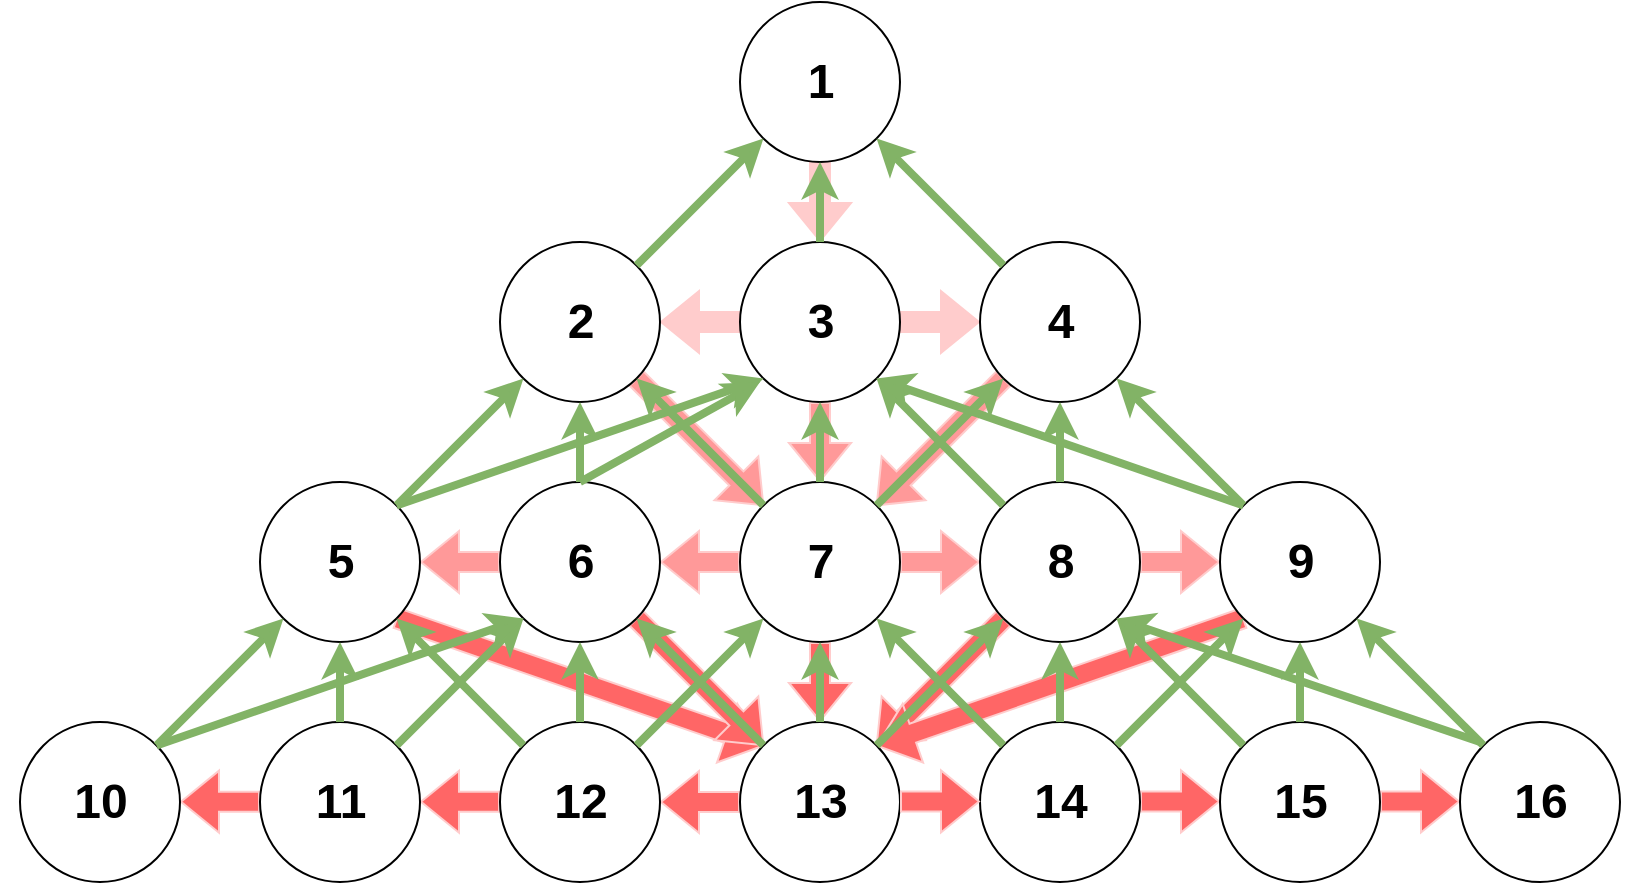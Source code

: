 <mxfile version="25.0.3">
  <diagram name="Страница — 1" id="iwtBzNyH_4DZ5jOQD0vN">
    <mxGraphModel dx="2194" dy="813" grid="1" gridSize="10" guides="1" tooltips="1" connect="1" arrows="1" fold="1" page="1" pageScale="1" pageWidth="827" pageHeight="1169" math="0" shadow="0">
      <root>
        <mxCell id="0" />
        <mxCell id="1" parent="0" />
        <mxCell id="U12bcbfDI1m44Yr_7txC-197" value="" style="shape=flexArrow;endArrow=classic;html=1;rounded=0;exitX=0.5;exitY=1;exitDx=0;exitDy=0;entryX=0.5;entryY=0;entryDx=0;entryDy=0;fillColor=#FFCCCC;strokeColor=#FFCCCC;" parent="1" edge="1">
          <mxGeometry width="50" height="50" relative="1" as="geometry">
            <mxPoint x="400" y="280" as="sourcePoint" />
            <mxPoint x="400" y="320" as="targetPoint" />
          </mxGeometry>
        </mxCell>
        <mxCell id="U12bcbfDI1m44Yr_7txC-198" value="" style="shape=flexArrow;endArrow=classic;html=1;rounded=0;exitX=0;exitY=0.5;exitDx=0;exitDy=0;entryX=1;entryY=0.5;entryDx=0;entryDy=0;fillColor=#FFCCCC;strokeColor=#FFCCCC;" parent="1" edge="1">
          <mxGeometry width="50" height="50" relative="1" as="geometry">
            <mxPoint x="360" y="360" as="sourcePoint" />
            <mxPoint x="320" y="360" as="targetPoint" />
          </mxGeometry>
        </mxCell>
        <mxCell id="U12bcbfDI1m44Yr_7txC-199" value="" style="shape=flexArrow;endArrow=classic;html=1;rounded=0;exitX=1;exitY=0.5;exitDx=0;exitDy=0;fillColor=#FFCCCC;strokeColor=#FFCCCC;" parent="1" edge="1">
          <mxGeometry width="50" height="50" relative="1" as="geometry">
            <mxPoint x="440" y="360" as="sourcePoint" />
            <mxPoint x="480" y="360" as="targetPoint" />
          </mxGeometry>
        </mxCell>
        <mxCell id="U12bcbfDI1m44Yr_7txC-200" value="" style="shape=flexArrow;endArrow=classic;html=1;rounded=0;exitX=0.5;exitY=1;exitDx=0;exitDy=0;entryX=0.5;entryY=0;entryDx=0;entryDy=0;fillColor=#FF9999;strokeColor=#FFCCCC;gradientColor=none;fillStyle=solid;" parent="1" edge="1">
          <mxGeometry width="50" height="50" relative="1" as="geometry">
            <mxPoint x="400" y="400" as="sourcePoint" />
            <mxPoint x="400" y="440" as="targetPoint" />
          </mxGeometry>
        </mxCell>
        <mxCell id="U12bcbfDI1m44Yr_7txC-201" value="" style="shape=flexArrow;endArrow=classic;html=1;rounded=0;exitX=1;exitY=1;exitDx=0;exitDy=0;entryX=0;entryY=0;entryDx=0;entryDy=0;fillColor=#FF9999;strokeColor=#FFCCCC;gradientColor=none;fillStyle=solid;" parent="1" edge="1">
          <mxGeometry width="50" height="50" relative="1" as="geometry">
            <mxPoint x="308" y="388" as="sourcePoint" />
            <mxPoint x="372" y="452" as="targetPoint" />
          </mxGeometry>
        </mxCell>
        <mxCell id="U12bcbfDI1m44Yr_7txC-202" value="" style="shape=flexArrow;endArrow=classic;html=1;rounded=0;exitX=0;exitY=1;exitDx=0;exitDy=0;fillColor=#FF9999;strokeColor=#FFCCCC;gradientColor=none;fillStyle=solid;" parent="1" edge="1">
          <mxGeometry width="50" height="50" relative="1" as="geometry">
            <mxPoint x="492" y="388" as="sourcePoint" />
            <mxPoint x="428" y="452" as="targetPoint" />
          </mxGeometry>
        </mxCell>
        <mxCell id="U12bcbfDI1m44Yr_7txC-203" value="" style="shape=flexArrow;endArrow=classic;html=1;rounded=0;exitX=0;exitY=0.5;exitDx=0;exitDy=0;fillColor=#FF9999;strokeColor=#FFCCCC;" parent="1" edge="1">
          <mxGeometry width="50" height="50" relative="1" as="geometry">
            <mxPoint x="360" y="480" as="sourcePoint" />
            <mxPoint x="320" y="480" as="targetPoint" />
          </mxGeometry>
        </mxCell>
        <mxCell id="U12bcbfDI1m44Yr_7txC-204" value="" style="shape=flexArrow;endArrow=classic;html=1;rounded=0;exitX=0;exitY=0.5;exitDx=0;exitDy=0;entryX=1;entryY=0.5;entryDx=0;entryDy=0;fillColor=#FF9999;strokeColor=#FFCCCC;" parent="1" edge="1">
          <mxGeometry width="50" height="50" relative="1" as="geometry">
            <mxPoint x="240" y="480" as="sourcePoint" />
            <mxPoint x="200" y="480" as="targetPoint" />
          </mxGeometry>
        </mxCell>
        <mxCell id="U12bcbfDI1m44Yr_7txC-205" value="" style="shape=flexArrow;endArrow=classic;html=1;rounded=0;entryX=0;entryY=0.5;entryDx=0;entryDy=0;exitX=1;exitY=0.5;exitDx=0;exitDy=0;fillColor=#FF9999;strokeColor=#FFCCCC;" parent="1" edge="1">
          <mxGeometry width="50" height="50" relative="1" as="geometry">
            <mxPoint x="440" y="480" as="sourcePoint" />
            <mxPoint x="480" y="480" as="targetPoint" />
          </mxGeometry>
        </mxCell>
        <mxCell id="U12bcbfDI1m44Yr_7txC-206" value="" style="shape=flexArrow;endArrow=classic;html=1;rounded=0;entryX=0;entryY=0.5;entryDx=0;entryDy=0;exitX=1;exitY=0.5;exitDx=0;exitDy=0;fillColor=#FF9999;strokeColor=#FFCCCC;" parent="1" edge="1">
          <mxGeometry width="50" height="50" relative="1" as="geometry">
            <mxPoint x="560" y="480" as="sourcePoint" />
            <mxPoint x="600" y="480" as="targetPoint" />
          </mxGeometry>
        </mxCell>
        <mxCell id="U12bcbfDI1m44Yr_7txC-207" value="" style="shape=flexArrow;endArrow=classic;html=1;rounded=0;exitX=1;exitY=1;exitDx=0;exitDy=0;entryX=0;entryY=0;entryDx=0;entryDy=0;fillColor=#FF6666;strokeColor=#FFCCCC;" parent="1" edge="1">
          <mxGeometry width="50" height="50" relative="1" as="geometry">
            <mxPoint x="188" y="508" as="sourcePoint" />
            <mxPoint x="372" y="572" as="targetPoint" />
          </mxGeometry>
        </mxCell>
        <mxCell id="U12bcbfDI1m44Yr_7txC-208" value="" style="shape=flexArrow;endArrow=classic;html=1;rounded=0;exitX=1;exitY=1;exitDx=0;exitDy=0;entryX=0;entryY=0;entryDx=0;entryDy=0;fillColor=#FF6666;strokeColor=#FFCCCC;" parent="1" edge="1">
          <mxGeometry width="50" height="50" relative="1" as="geometry">
            <mxPoint x="308" y="508" as="sourcePoint" />
            <mxPoint x="372" y="572" as="targetPoint" />
          </mxGeometry>
        </mxCell>
        <mxCell id="U12bcbfDI1m44Yr_7txC-209" value="" style="shape=flexArrow;endArrow=classic;html=1;rounded=0;exitX=0.5;exitY=1;exitDx=0;exitDy=0;entryX=0.5;entryY=0;entryDx=0;entryDy=0;fillColor=#FF6666;strokeColor=#FFCCCC;" parent="1" edge="1">
          <mxGeometry width="50" height="50" relative="1" as="geometry">
            <mxPoint x="400" y="520" as="sourcePoint" />
            <mxPoint x="400" y="560" as="targetPoint" />
          </mxGeometry>
        </mxCell>
        <mxCell id="U12bcbfDI1m44Yr_7txC-210" value="" style="shape=flexArrow;endArrow=classic;html=1;rounded=0;entryX=1;entryY=0;entryDx=0;entryDy=0;exitX=0;exitY=1;exitDx=0;exitDy=0;fillColor=#FF6666;strokeColor=#FFCCCC;" parent="1" edge="1">
          <mxGeometry width="50" height="50" relative="1" as="geometry">
            <mxPoint x="492" y="508" as="sourcePoint" />
            <mxPoint x="428" y="572" as="targetPoint" />
          </mxGeometry>
        </mxCell>
        <mxCell id="U12bcbfDI1m44Yr_7txC-211" value="" style="shape=flexArrow;endArrow=classic;html=1;rounded=0;entryX=1;entryY=0;entryDx=0;entryDy=0;exitX=0;exitY=1;exitDx=0;exitDy=0;fillColor=#FF6666;strokeColor=#FFCCCC;" parent="1" edge="1">
          <mxGeometry width="50" height="50" relative="1" as="geometry">
            <mxPoint x="612" y="508" as="sourcePoint" />
            <mxPoint x="428" y="572" as="targetPoint" />
          </mxGeometry>
        </mxCell>
        <mxCell id="U12bcbfDI1m44Yr_7txC-212" value="" style="shape=flexArrow;endArrow=classic;html=1;rounded=0;entryX=1;entryY=0.5;entryDx=0;entryDy=0;exitX=0;exitY=0.5;exitDx=0;exitDy=0;fillColor=#FF6666;strokeColor=#FFCCCC;" parent="1" edge="1">
          <mxGeometry width="50" height="50" relative="1" as="geometry">
            <mxPoint x="360" y="600" as="sourcePoint" />
            <mxPoint x="320" y="600" as="targetPoint" />
          </mxGeometry>
        </mxCell>
        <mxCell id="U12bcbfDI1m44Yr_7txC-213" value="" style="shape=flexArrow;endArrow=classic;html=1;rounded=0;exitX=0;exitY=0.5;exitDx=0;exitDy=0;entryX=1;entryY=0.5;entryDx=0;entryDy=0;fillColor=#FF6666;strokeColor=#FFCCCC;" parent="1" edge="1">
          <mxGeometry width="50" height="50" relative="1" as="geometry">
            <mxPoint x="240" y="599.88" as="sourcePoint" />
            <mxPoint x="200" y="599.88" as="targetPoint" />
          </mxGeometry>
        </mxCell>
        <mxCell id="U12bcbfDI1m44Yr_7txC-214" value="" style="shape=flexArrow;endArrow=classic;html=1;rounded=0;exitX=0;exitY=0.5;exitDx=0;exitDy=0;entryX=1;entryY=0.5;entryDx=0;entryDy=0;fillColor=#FF6666;strokeColor=#FFCCCC;" parent="1" edge="1">
          <mxGeometry width="50" height="50" relative="1" as="geometry">
            <mxPoint x="120" y="599.86" as="sourcePoint" />
            <mxPoint x="80" y="599.86" as="targetPoint" />
          </mxGeometry>
        </mxCell>
        <mxCell id="U12bcbfDI1m44Yr_7txC-216" value="" style="shape=flexArrow;endArrow=classic;html=1;rounded=0;entryX=0;entryY=0.5;entryDx=0;entryDy=0;exitX=1;exitY=0.5;exitDx=0;exitDy=0;fillColor=#FF6666;strokeColor=#FFCCCC;" parent="1" edge="1">
          <mxGeometry width="50" height="50" relative="1" as="geometry">
            <mxPoint x="560" y="599.71" as="sourcePoint" />
            <mxPoint x="600" y="599.71" as="targetPoint" />
          </mxGeometry>
        </mxCell>
        <mxCell id="U12bcbfDI1m44Yr_7txC-217" value="" style="shape=flexArrow;endArrow=classic;html=1;rounded=0;entryX=0;entryY=0.5;entryDx=0;entryDy=0;exitX=1;exitY=0.5;exitDx=0;exitDy=0;fillColor=#FF6666;strokeColor=#FFCCCC;" parent="1" edge="1">
          <mxGeometry width="50" height="50" relative="1" as="geometry">
            <mxPoint x="680" y="599.71" as="sourcePoint" />
            <mxPoint x="720" y="599.71" as="targetPoint" />
          </mxGeometry>
        </mxCell>
        <mxCell id="U12bcbfDI1m44Yr_7txC-1" value="" style="ellipse;whiteSpace=wrap;html=1;aspect=fixed;" parent="1" vertex="1">
          <mxGeometry x="120" y="440" width="80" height="80" as="geometry" />
        </mxCell>
        <mxCell id="U12bcbfDI1m44Yr_7txC-2" value="" style="ellipse;whiteSpace=wrap;html=1;aspect=fixed;" parent="1" vertex="1">
          <mxGeometry x="360" y="440" width="80" height="80" as="geometry" />
        </mxCell>
        <mxCell id="U12bcbfDI1m44Yr_7txC-3" value="" style="ellipse;whiteSpace=wrap;html=1;aspect=fixed;" parent="1" vertex="1">
          <mxGeometry x="480" y="440" width="80" height="80" as="geometry" />
        </mxCell>
        <mxCell id="U12bcbfDI1m44Yr_7txC-4" value="" style="ellipse;whiteSpace=wrap;html=1;aspect=fixed;" parent="1" vertex="1">
          <mxGeometry x="600" y="440" width="80" height="80" as="geometry" />
        </mxCell>
        <mxCell id="U12bcbfDI1m44Yr_7txC-5" value="" style="ellipse;whiteSpace=wrap;html=1;aspect=fixed;" parent="1" vertex="1">
          <mxGeometry x="240" y="440" width="80" height="80" as="geometry" />
        </mxCell>
        <mxCell id="U12bcbfDI1m44Yr_7txC-6" value="" style="ellipse;whiteSpace=wrap;html=1;aspect=fixed;" parent="1" vertex="1">
          <mxGeometry x="240" y="320" width="80" height="80" as="geometry" />
        </mxCell>
        <mxCell id="U12bcbfDI1m44Yr_7txC-7" value="" style="ellipse;whiteSpace=wrap;html=1;aspect=fixed;" parent="1" vertex="1">
          <mxGeometry x="360" y="320" width="80" height="80" as="geometry" />
        </mxCell>
        <mxCell id="U12bcbfDI1m44Yr_7txC-8" value="" style="ellipse;whiteSpace=wrap;html=1;aspect=fixed;" parent="1" vertex="1">
          <mxGeometry x="480" y="320" width="80" height="80" as="geometry" />
        </mxCell>
        <mxCell id="U12bcbfDI1m44Yr_7txC-9" value="" style="ellipse;whiteSpace=wrap;html=1;aspect=fixed;" parent="1" vertex="1">
          <mxGeometry x="360" y="200" width="80" height="80" as="geometry" />
        </mxCell>
        <mxCell id="U12bcbfDI1m44Yr_7txC-10" value="" style="ellipse;whiteSpace=wrap;html=1;aspect=fixed;" parent="1" vertex="1">
          <mxGeometry y="560" width="80" height="80" as="geometry" />
        </mxCell>
        <mxCell id="U12bcbfDI1m44Yr_7txC-11" value="" style="ellipse;whiteSpace=wrap;html=1;aspect=fixed;" parent="1" vertex="1">
          <mxGeometry x="120" y="560" width="80" height="80" as="geometry" />
        </mxCell>
        <mxCell id="U12bcbfDI1m44Yr_7txC-12" value="" style="ellipse;whiteSpace=wrap;html=1;aspect=fixed;" parent="1" vertex="1">
          <mxGeometry x="240" y="560" width="80" height="80" as="geometry" />
        </mxCell>
        <mxCell id="U12bcbfDI1m44Yr_7txC-13" value="" style="ellipse;whiteSpace=wrap;html=1;aspect=fixed;" parent="1" vertex="1">
          <mxGeometry x="360" y="560" width="80" height="80" as="geometry" />
        </mxCell>
        <mxCell id="U12bcbfDI1m44Yr_7txC-14" value="" style="ellipse;whiteSpace=wrap;html=1;aspect=fixed;" parent="1" vertex="1">
          <mxGeometry x="480" y="560" width="80" height="80" as="geometry" />
        </mxCell>
        <mxCell id="U12bcbfDI1m44Yr_7txC-15" value="" style="ellipse;whiteSpace=wrap;html=1;aspect=fixed;" parent="1" vertex="1">
          <mxGeometry x="600" y="560" width="80" height="80" as="geometry" />
        </mxCell>
        <mxCell id="U12bcbfDI1m44Yr_7txC-16" value="" style="ellipse;whiteSpace=wrap;html=1;aspect=fixed;" parent="1" vertex="1">
          <mxGeometry x="720" y="560" width="80" height="80" as="geometry" />
        </mxCell>
        <mxCell id="U12bcbfDI1m44Yr_7txC-19" value="" style="endArrow=classic;html=1;rounded=0;exitX=1;exitY=0;exitDx=0;exitDy=0;fillColor=#d5e8d4;strokeColor=#82b366;strokeWidth=4;" parent="1" source="U12bcbfDI1m44Yr_7txC-11" target="U12bcbfDI1m44Yr_7txC-5" edge="1">
          <mxGeometry width="50" height="50" relative="1" as="geometry">
            <mxPoint x="390" y="510" as="sourcePoint" />
            <mxPoint x="440" y="460" as="targetPoint" />
          </mxGeometry>
        </mxCell>
        <mxCell id="U12bcbfDI1m44Yr_7txC-20" value="" style="endArrow=classic;html=1;rounded=0;exitX=1;exitY=0;exitDx=0;exitDy=0;entryX=0;entryY=1;entryDx=0;entryDy=0;fillColor=#d5e8d4;strokeColor=#82b366;strokeWidth=4;" parent="1" source="U12bcbfDI1m44Yr_7txC-10" target="U12bcbfDI1m44Yr_7txC-1" edge="1">
          <mxGeometry width="50" height="50" relative="1" as="geometry">
            <mxPoint x="390" y="510" as="sourcePoint" />
            <mxPoint x="440" y="460" as="targetPoint" />
          </mxGeometry>
        </mxCell>
        <mxCell id="U12bcbfDI1m44Yr_7txC-21" value="" style="endArrow=classic;html=1;rounded=0;exitX=1;exitY=0;exitDx=0;exitDy=0;entryX=0;entryY=1;entryDx=0;entryDy=0;fillColor=#d5e8d4;strokeColor=#82b366;strokeWidth=4;" parent="1" source="U12bcbfDI1m44Yr_7txC-10" target="U12bcbfDI1m44Yr_7txC-5" edge="1">
          <mxGeometry width="50" height="50" relative="1" as="geometry">
            <mxPoint x="390" y="510" as="sourcePoint" />
            <mxPoint x="440" y="460" as="targetPoint" />
          </mxGeometry>
        </mxCell>
        <mxCell id="U12bcbfDI1m44Yr_7txC-22" value="" style="endArrow=classic;html=1;rounded=0;exitX=0.5;exitY=0;exitDx=0;exitDy=0;entryX=0.5;entryY=1;entryDx=0;entryDy=0;fillColor=#d5e8d4;strokeColor=#82b366;strokeWidth=4;" parent="1" source="U12bcbfDI1m44Yr_7txC-11" target="U12bcbfDI1m44Yr_7txC-1" edge="1">
          <mxGeometry width="50" height="50" relative="1" as="geometry">
            <mxPoint x="390" y="510" as="sourcePoint" />
            <mxPoint x="440" y="460" as="targetPoint" />
          </mxGeometry>
        </mxCell>
        <mxCell id="U12bcbfDI1m44Yr_7txC-23" value="" style="endArrow=classic;html=1;rounded=0;exitX=0.5;exitY=0;exitDx=0;exitDy=0;entryX=0.5;entryY=1;entryDx=0;entryDy=0;fillColor=#d5e8d4;strokeColor=#82b366;strokeWidth=4;" parent="1" source="U12bcbfDI1m44Yr_7txC-12" target="U12bcbfDI1m44Yr_7txC-5" edge="1">
          <mxGeometry width="50" height="50" relative="1" as="geometry">
            <mxPoint x="390" y="510" as="sourcePoint" />
            <mxPoint x="440" y="460" as="targetPoint" />
          </mxGeometry>
        </mxCell>
        <mxCell id="U12bcbfDI1m44Yr_7txC-24" value="" style="endArrow=classic;html=1;rounded=0;exitX=1;exitY=0;exitDx=0;exitDy=0;entryX=0;entryY=1;entryDx=0;entryDy=0;fillColor=#d5e8d4;strokeColor=#82b366;strokeWidth=4;" parent="1" source="U12bcbfDI1m44Yr_7txC-12" target="U12bcbfDI1m44Yr_7txC-2" edge="1">
          <mxGeometry width="50" height="50" relative="1" as="geometry">
            <mxPoint x="390" y="510" as="sourcePoint" />
            <mxPoint x="370" y="520" as="targetPoint" />
          </mxGeometry>
        </mxCell>
        <mxCell id="U12bcbfDI1m44Yr_7txC-25" value="" style="endArrow=classic;html=1;rounded=0;exitX=0.5;exitY=0;exitDx=0;exitDy=0;entryX=0.5;entryY=1;entryDx=0;entryDy=0;fillColor=#d5e8d4;strokeColor=#82b366;strokeWidth=4;" parent="1" source="U12bcbfDI1m44Yr_7txC-13" target="U12bcbfDI1m44Yr_7txC-2" edge="1">
          <mxGeometry width="50" height="50" relative="1" as="geometry">
            <mxPoint x="390" y="510" as="sourcePoint" />
            <mxPoint x="440" y="460" as="targetPoint" />
          </mxGeometry>
        </mxCell>
        <mxCell id="U12bcbfDI1m44Yr_7txC-26" value="" style="endArrow=classic;html=1;rounded=0;exitX=1;exitY=0;exitDx=0;exitDy=0;fillColor=#d5e8d4;strokeColor=#82b366;strokeWidth=4;" parent="1" source="U12bcbfDI1m44Yr_7txC-13" target="U12bcbfDI1m44Yr_7txC-3" edge="1">
          <mxGeometry width="50" height="50" relative="1" as="geometry">
            <mxPoint x="390" y="510" as="sourcePoint" />
            <mxPoint x="440" y="460" as="targetPoint" />
          </mxGeometry>
        </mxCell>
        <mxCell id="U12bcbfDI1m44Yr_7txC-27" value="" style="endArrow=classic;html=1;rounded=0;exitX=0;exitY=0;exitDx=0;exitDy=0;entryX=1;entryY=1;entryDx=0;entryDy=0;fillColor=#d5e8d4;strokeColor=#82b366;strokeWidth=4;" parent="1" source="U12bcbfDI1m44Yr_7txC-13" target="U12bcbfDI1m44Yr_7txC-5" edge="1">
          <mxGeometry width="50" height="50" relative="1" as="geometry">
            <mxPoint x="390" y="510" as="sourcePoint" />
            <mxPoint x="440" y="460" as="targetPoint" />
          </mxGeometry>
        </mxCell>
        <mxCell id="U12bcbfDI1m44Yr_7txC-28" value="" style="endArrow=classic;html=1;rounded=0;exitX=0.5;exitY=0;exitDx=0;exitDy=0;entryX=0.5;entryY=1;entryDx=0;entryDy=0;fillColor=#d5e8d4;strokeColor=#82b366;strokeWidth=4;" parent="1" source="U12bcbfDI1m44Yr_7txC-14" target="U12bcbfDI1m44Yr_7txC-3" edge="1">
          <mxGeometry width="50" height="50" relative="1" as="geometry">
            <mxPoint x="390" y="510" as="sourcePoint" />
            <mxPoint x="440" y="460" as="targetPoint" />
          </mxGeometry>
        </mxCell>
        <mxCell id="U12bcbfDI1m44Yr_7txC-29" value="" style="endArrow=classic;html=1;rounded=0;fillColor=#d5e8d4;strokeColor=#82b366;strokeWidth=4;" parent="1" source="U12bcbfDI1m44Yr_7txC-14" target="U12bcbfDI1m44Yr_7txC-2" edge="1">
          <mxGeometry width="50" height="50" relative="1" as="geometry">
            <mxPoint x="390" y="510" as="sourcePoint" />
            <mxPoint x="440" y="460" as="targetPoint" />
          </mxGeometry>
        </mxCell>
        <mxCell id="U12bcbfDI1m44Yr_7txC-32" value="" style="endArrow=classic;html=1;rounded=0;exitX=1;exitY=0;exitDx=0;exitDy=0;entryX=0;entryY=1;entryDx=0;entryDy=0;fillColor=#d5e8d4;strokeColor=#82b366;strokeWidth=4;" parent="1" source="U12bcbfDI1m44Yr_7txC-14" target="U12bcbfDI1m44Yr_7txC-4" edge="1">
          <mxGeometry width="50" height="50" relative="1" as="geometry">
            <mxPoint x="390" y="510" as="sourcePoint" />
            <mxPoint x="440" y="460" as="targetPoint" />
          </mxGeometry>
        </mxCell>
        <mxCell id="U12bcbfDI1m44Yr_7txC-33" value="" style="endArrow=classic;html=1;rounded=0;exitX=0;exitY=0;exitDx=0;exitDy=0;fillColor=#d5e8d4;strokeColor=#82b366;strokeWidth=4;" parent="1" source="U12bcbfDI1m44Yr_7txC-12" target="U12bcbfDI1m44Yr_7txC-1" edge="1">
          <mxGeometry width="50" height="50" relative="1" as="geometry">
            <mxPoint x="390" y="510" as="sourcePoint" />
            <mxPoint x="440" y="460" as="targetPoint" />
          </mxGeometry>
        </mxCell>
        <mxCell id="U12bcbfDI1m44Yr_7txC-34" value="" style="endArrow=classic;html=1;rounded=0;exitX=0;exitY=0;exitDx=0;exitDy=0;fillColor=#d5e8d4;strokeColor=#82b366;strokeWidth=4;" parent="1" source="U12bcbfDI1m44Yr_7txC-15" target="U12bcbfDI1m44Yr_7txC-3" edge="1">
          <mxGeometry width="50" height="50" relative="1" as="geometry">
            <mxPoint x="390" y="510" as="sourcePoint" />
            <mxPoint x="440" y="460" as="targetPoint" />
          </mxGeometry>
        </mxCell>
        <mxCell id="U12bcbfDI1m44Yr_7txC-35" value="" style="endArrow=classic;html=1;rounded=0;exitX=0.5;exitY=0;exitDx=0;exitDy=0;entryX=0.5;entryY=1;entryDx=0;entryDy=0;fillColor=#d5e8d4;strokeColor=#82b366;strokeWidth=4;" parent="1" source="U12bcbfDI1m44Yr_7txC-15" target="U12bcbfDI1m44Yr_7txC-4" edge="1">
          <mxGeometry width="50" height="50" relative="1" as="geometry">
            <mxPoint x="390" y="510" as="sourcePoint" />
            <mxPoint x="440" y="460" as="targetPoint" />
          </mxGeometry>
        </mxCell>
        <mxCell id="U12bcbfDI1m44Yr_7txC-36" value="" style="endArrow=classic;html=1;rounded=0;exitX=0;exitY=0;exitDx=0;exitDy=0;fillColor=#d5e8d4;strokeColor=#82b366;strokeWidth=4;" parent="1" source="U12bcbfDI1m44Yr_7txC-16" target="U12bcbfDI1m44Yr_7txC-4" edge="1">
          <mxGeometry width="50" height="50" relative="1" as="geometry">
            <mxPoint x="390" y="510" as="sourcePoint" />
            <mxPoint x="440" y="460" as="targetPoint" />
          </mxGeometry>
        </mxCell>
        <mxCell id="U12bcbfDI1m44Yr_7txC-37" value="" style="endArrow=classic;html=1;rounded=0;entryX=1;entryY=1;entryDx=0;entryDy=0;fillColor=#d5e8d4;strokeColor=#82b366;strokeWidth=4;" parent="1" target="U12bcbfDI1m44Yr_7txC-3" edge="1">
          <mxGeometry width="50" height="50" relative="1" as="geometry">
            <mxPoint x="730" y="570" as="sourcePoint" />
            <mxPoint x="440" y="460" as="targetPoint" />
          </mxGeometry>
        </mxCell>
        <mxCell id="U12bcbfDI1m44Yr_7txC-38" value="" style="endArrow=classic;html=1;rounded=0;exitX=1;exitY=0;exitDx=0;exitDy=0;fillColor=#d5e8d4;strokeColor=#82b366;strokeWidth=4;" parent="1" source="U12bcbfDI1m44Yr_7txC-1" target="U12bcbfDI1m44Yr_7txC-6" edge="1">
          <mxGeometry width="50" height="50" relative="1" as="geometry">
            <mxPoint x="390" y="510" as="sourcePoint" />
            <mxPoint x="440" y="460" as="targetPoint" />
          </mxGeometry>
        </mxCell>
        <mxCell id="U12bcbfDI1m44Yr_7txC-39" value="" style="endArrow=classic;html=1;rounded=0;exitX=1;exitY=0;exitDx=0;exitDy=0;entryX=0;entryY=1;entryDx=0;entryDy=0;fillColor=#d5e8d4;strokeColor=#82b366;strokeWidth=4;" parent="1" source="U12bcbfDI1m44Yr_7txC-1" target="U12bcbfDI1m44Yr_7txC-7" edge="1">
          <mxGeometry width="50" height="50" relative="1" as="geometry">
            <mxPoint x="390" y="510" as="sourcePoint" />
            <mxPoint x="440" y="460" as="targetPoint" />
          </mxGeometry>
        </mxCell>
        <mxCell id="U12bcbfDI1m44Yr_7txC-40" value="" style="endArrow=classic;html=1;rounded=0;exitX=0.5;exitY=0;exitDx=0;exitDy=0;entryX=0.5;entryY=1;entryDx=0;entryDy=0;fillColor=#d5e8d4;strokeColor=#82b366;strokeWidth=4;" parent="1" source="U12bcbfDI1m44Yr_7txC-5" target="U12bcbfDI1m44Yr_7txC-6" edge="1">
          <mxGeometry width="50" height="50" relative="1" as="geometry">
            <mxPoint x="390" y="510" as="sourcePoint" />
            <mxPoint x="440" y="460" as="targetPoint" />
          </mxGeometry>
        </mxCell>
        <mxCell id="U12bcbfDI1m44Yr_7txC-41" value="" style="endArrow=classic;html=1;rounded=0;exitX=0.5;exitY=0;exitDx=0;exitDy=0;fillColor=#d5e8d4;strokeColor=#82b366;strokeWidth=4;" parent="1" source="U12bcbfDI1m44Yr_7txC-5" edge="1">
          <mxGeometry width="50" height="50" relative="1" as="geometry">
            <mxPoint x="390" y="510" as="sourcePoint" />
            <mxPoint x="370" y="390" as="targetPoint" />
          </mxGeometry>
        </mxCell>
        <mxCell id="U12bcbfDI1m44Yr_7txC-42" value="" style="endArrow=classic;html=1;rounded=0;exitX=0;exitY=0;exitDx=0;exitDy=0;entryX=1;entryY=1;entryDx=0;entryDy=0;fillColor=#d5e8d4;strokeColor=#82b366;strokeWidth=4;" parent="1" source="U12bcbfDI1m44Yr_7txC-2" target="U12bcbfDI1m44Yr_7txC-6" edge="1">
          <mxGeometry width="50" height="50" relative="1" as="geometry">
            <mxPoint x="390" y="510" as="sourcePoint" />
            <mxPoint x="440" y="460" as="targetPoint" />
          </mxGeometry>
        </mxCell>
        <mxCell id="U12bcbfDI1m44Yr_7txC-43" value="" style="endArrow=classic;html=1;rounded=0;exitX=0.5;exitY=0;exitDx=0;exitDy=0;entryX=0.5;entryY=1;entryDx=0;entryDy=0;fillColor=#d5e8d4;strokeColor=#82b366;strokeWidth=4;" parent="1" source="U12bcbfDI1m44Yr_7txC-2" target="U12bcbfDI1m44Yr_7txC-7" edge="1">
          <mxGeometry width="50" height="50" relative="1" as="geometry">
            <mxPoint x="390" y="510" as="sourcePoint" />
            <mxPoint x="440" y="460" as="targetPoint" />
          </mxGeometry>
        </mxCell>
        <mxCell id="U12bcbfDI1m44Yr_7txC-44" value="" style="endArrow=classic;html=1;rounded=0;exitX=1;exitY=0;exitDx=0;exitDy=0;fillColor=#d5e8d4;strokeColor=#82b366;strokeWidth=4;" parent="1" source="U12bcbfDI1m44Yr_7txC-2" target="U12bcbfDI1m44Yr_7txC-8" edge="1">
          <mxGeometry width="50" height="50" relative="1" as="geometry">
            <mxPoint x="390" y="510" as="sourcePoint" />
            <mxPoint x="440" y="460" as="targetPoint" />
          </mxGeometry>
        </mxCell>
        <mxCell id="U12bcbfDI1m44Yr_7txC-45" value="" style="endArrow=classic;html=1;rounded=0;exitX=0;exitY=0;exitDx=0;exitDy=0;fillColor=#d5e8d4;strokeColor=#82b366;strokeWidth=4;" parent="1" source="U12bcbfDI1m44Yr_7txC-3" target="U12bcbfDI1m44Yr_7txC-7" edge="1">
          <mxGeometry width="50" height="50" relative="1" as="geometry">
            <mxPoint x="390" y="510" as="sourcePoint" />
            <mxPoint x="440" y="460" as="targetPoint" />
          </mxGeometry>
        </mxCell>
        <mxCell id="U12bcbfDI1m44Yr_7txC-46" value="" style="endArrow=classic;html=1;rounded=0;exitX=0.5;exitY=0;exitDx=0;exitDy=0;entryX=0.5;entryY=1;entryDx=0;entryDy=0;fillColor=#d5e8d4;strokeColor=#82b366;strokeWidth=4;" parent="1" source="U12bcbfDI1m44Yr_7txC-3" target="U12bcbfDI1m44Yr_7txC-8" edge="1">
          <mxGeometry width="50" height="50" relative="1" as="geometry">
            <mxPoint x="390" y="510" as="sourcePoint" />
            <mxPoint x="440" y="460" as="targetPoint" />
          </mxGeometry>
        </mxCell>
        <mxCell id="U12bcbfDI1m44Yr_7txC-47" value="" style="endArrow=classic;html=1;rounded=0;exitX=0;exitY=0;exitDx=0;exitDy=0;fillColor=#d5e8d4;strokeColor=#82b366;strokeWidth=4;" parent="1" source="U12bcbfDI1m44Yr_7txC-4" target="U12bcbfDI1m44Yr_7txC-8" edge="1">
          <mxGeometry width="50" height="50" relative="1" as="geometry">
            <mxPoint x="390" y="510" as="sourcePoint" />
            <mxPoint x="440" y="460" as="targetPoint" />
          </mxGeometry>
        </mxCell>
        <mxCell id="U12bcbfDI1m44Yr_7txC-48" value="" style="endArrow=classic;html=1;rounded=0;exitX=0;exitY=0;exitDx=0;exitDy=0;entryX=1;entryY=1;entryDx=0;entryDy=0;fillColor=#d5e8d4;strokeColor=#82b366;strokeWidth=4;" parent="1" source="U12bcbfDI1m44Yr_7txC-4" target="U12bcbfDI1m44Yr_7txC-7" edge="1">
          <mxGeometry width="50" height="50" relative="1" as="geometry">
            <mxPoint x="390" y="510" as="sourcePoint" />
            <mxPoint x="440" y="460" as="targetPoint" />
          </mxGeometry>
        </mxCell>
        <mxCell id="U12bcbfDI1m44Yr_7txC-49" value="" style="endArrow=classic;html=1;rounded=0;exitX=1;exitY=0;exitDx=0;exitDy=0;fillColor=#d5e8d4;strokeColor=#82b366;strokeWidth=4;" parent="1" source="U12bcbfDI1m44Yr_7txC-6" target="U12bcbfDI1m44Yr_7txC-9" edge="1">
          <mxGeometry width="50" height="50" relative="1" as="geometry">
            <mxPoint x="390" y="510" as="sourcePoint" />
            <mxPoint x="440" y="460" as="targetPoint" />
          </mxGeometry>
        </mxCell>
        <mxCell id="U12bcbfDI1m44Yr_7txC-50" value="" style="endArrow=classic;html=1;rounded=0;entryX=0.5;entryY=1;entryDx=0;entryDy=0;exitX=0.5;exitY=0;exitDx=0;exitDy=0;fillColor=#d5e8d4;strokeColor=#82b366;strokeWidth=4;" parent="1" source="U12bcbfDI1m44Yr_7txC-7" target="U12bcbfDI1m44Yr_7txC-9" edge="1">
          <mxGeometry width="50" height="50" relative="1" as="geometry">
            <mxPoint x="390" y="510" as="sourcePoint" />
            <mxPoint x="440" y="460" as="targetPoint" />
          </mxGeometry>
        </mxCell>
        <mxCell id="U12bcbfDI1m44Yr_7txC-51" value="" style="endArrow=classic;html=1;rounded=0;entryX=1;entryY=1;entryDx=0;entryDy=0;exitX=0;exitY=0;exitDx=0;exitDy=0;fillColor=#d5e8d4;strokeColor=#82b366;strokeWidth=4;" parent="1" source="U12bcbfDI1m44Yr_7txC-8" target="U12bcbfDI1m44Yr_7txC-9" edge="1">
          <mxGeometry width="50" height="50" relative="1" as="geometry">
            <mxPoint x="390" y="510" as="sourcePoint" />
            <mxPoint x="440" y="460" as="targetPoint" />
          </mxGeometry>
        </mxCell>
        <mxCell id="U12bcbfDI1m44Yr_7txC-64" value="1" style="text;strokeColor=none;fillColor=none;html=1;fontSize=24;fontStyle=1;verticalAlign=middle;align=center;" parent="1" vertex="1">
          <mxGeometry x="350" y="220" width="100" height="40" as="geometry" />
        </mxCell>
        <mxCell id="U12bcbfDI1m44Yr_7txC-65" value="2" style="text;strokeColor=none;fillColor=none;html=1;fontSize=24;fontStyle=1;verticalAlign=middle;align=center;" parent="1" vertex="1">
          <mxGeometry x="230" y="340" width="100" height="40" as="geometry" />
        </mxCell>
        <mxCell id="U12bcbfDI1m44Yr_7txC-66" value="3" style="text;strokeColor=none;fillColor=none;html=1;fontSize=24;fontStyle=1;verticalAlign=middle;align=center;" parent="1" vertex="1">
          <mxGeometry x="350" y="340" width="100" height="40" as="geometry" />
        </mxCell>
        <mxCell id="U12bcbfDI1m44Yr_7txC-67" value="4" style="text;strokeColor=none;fillColor=none;html=1;fontSize=24;fontStyle=1;verticalAlign=middle;align=center;" parent="1" vertex="1">
          <mxGeometry x="470" y="340" width="100" height="40" as="geometry" />
        </mxCell>
        <mxCell id="U12bcbfDI1m44Yr_7txC-68" value="5" style="text;strokeColor=none;fillColor=none;html=1;fontSize=24;fontStyle=1;verticalAlign=middle;align=center;" parent="1" vertex="1">
          <mxGeometry x="110" y="460" width="100" height="40" as="geometry" />
        </mxCell>
        <mxCell id="U12bcbfDI1m44Yr_7txC-69" value="6" style="text;strokeColor=none;fillColor=none;html=1;fontSize=24;fontStyle=1;verticalAlign=middle;align=center;" parent="1" vertex="1">
          <mxGeometry x="230" y="460" width="100" height="40" as="geometry" />
        </mxCell>
        <mxCell id="U12bcbfDI1m44Yr_7txC-70" value="7" style="text;strokeColor=none;fillColor=none;html=1;fontSize=24;fontStyle=1;verticalAlign=middle;align=center;" parent="1" vertex="1">
          <mxGeometry x="350" y="460" width="100" height="40" as="geometry" />
        </mxCell>
        <mxCell id="U12bcbfDI1m44Yr_7txC-71" value="8" style="text;strokeColor=none;fillColor=none;html=1;fontSize=24;fontStyle=1;verticalAlign=middle;align=center;" parent="1" vertex="1">
          <mxGeometry x="470" y="460" width="100" height="40" as="geometry" />
        </mxCell>
        <mxCell id="U12bcbfDI1m44Yr_7txC-72" value="9" style="text;strokeColor=none;fillColor=none;html=1;fontSize=24;fontStyle=1;verticalAlign=middle;align=center;" parent="1" vertex="1">
          <mxGeometry x="590" y="460" width="100" height="40" as="geometry" />
        </mxCell>
        <mxCell id="U12bcbfDI1m44Yr_7txC-73" value="10" style="text;strokeColor=none;fillColor=none;html=1;fontSize=24;fontStyle=1;verticalAlign=middle;align=center;" parent="1" vertex="1">
          <mxGeometry x="-10" y="580" width="100" height="40" as="geometry" />
        </mxCell>
        <mxCell id="U12bcbfDI1m44Yr_7txC-74" value="11" style="text;strokeColor=none;fillColor=none;html=1;fontSize=24;fontStyle=1;verticalAlign=middle;align=center;" parent="1" vertex="1">
          <mxGeometry x="110" y="580" width="100" height="40" as="geometry" />
        </mxCell>
        <mxCell id="U12bcbfDI1m44Yr_7txC-75" value="12" style="text;strokeColor=none;fillColor=none;html=1;fontSize=24;fontStyle=1;verticalAlign=middle;align=center;" parent="1" vertex="1">
          <mxGeometry x="230" y="580" width="100" height="40" as="geometry" />
        </mxCell>
        <mxCell id="U12bcbfDI1m44Yr_7txC-76" value="13" style="text;strokeColor=none;fillColor=none;html=1;fontSize=24;fontStyle=1;verticalAlign=middle;align=center;" parent="1" vertex="1">
          <mxGeometry x="350" y="580" width="100" height="40" as="geometry" />
        </mxCell>
        <mxCell id="U12bcbfDI1m44Yr_7txC-77" value="14" style="text;strokeColor=none;fillColor=none;html=1;fontSize=24;fontStyle=1;verticalAlign=middle;align=center;" parent="1" vertex="1">
          <mxGeometry x="470" y="580" width="100" height="40" as="geometry" />
        </mxCell>
        <mxCell id="U12bcbfDI1m44Yr_7txC-78" value="15" style="text;strokeColor=none;fillColor=none;html=1;fontSize=24;fontStyle=1;verticalAlign=middle;align=center;" parent="1" vertex="1">
          <mxGeometry x="590" y="580" width="100" height="40" as="geometry" />
        </mxCell>
        <mxCell id="U12bcbfDI1m44Yr_7txC-80" value="16" style="text;strokeColor=none;fillColor=none;html=1;fontSize=24;fontStyle=1;verticalAlign=middle;align=center;" parent="1" vertex="1">
          <mxGeometry x="710" y="580" width="100" height="40" as="geometry" />
        </mxCell>
        <mxCell id="U12bcbfDI1m44Yr_7txC-220" value="" style="shape=flexArrow;endArrow=classic;html=1;rounded=0;entryX=0;entryY=0.5;entryDx=0;entryDy=0;exitX=1;exitY=0.5;exitDx=0;exitDy=0;fillColor=#FF6666;strokeColor=#FFCCCC;" parent="1" edge="1">
          <mxGeometry width="50" height="50" relative="1" as="geometry">
            <mxPoint x="440" y="599.71" as="sourcePoint" />
            <mxPoint x="480" y="599.71" as="targetPoint" />
          </mxGeometry>
        </mxCell>
      </root>
    </mxGraphModel>
  </diagram>
</mxfile>
